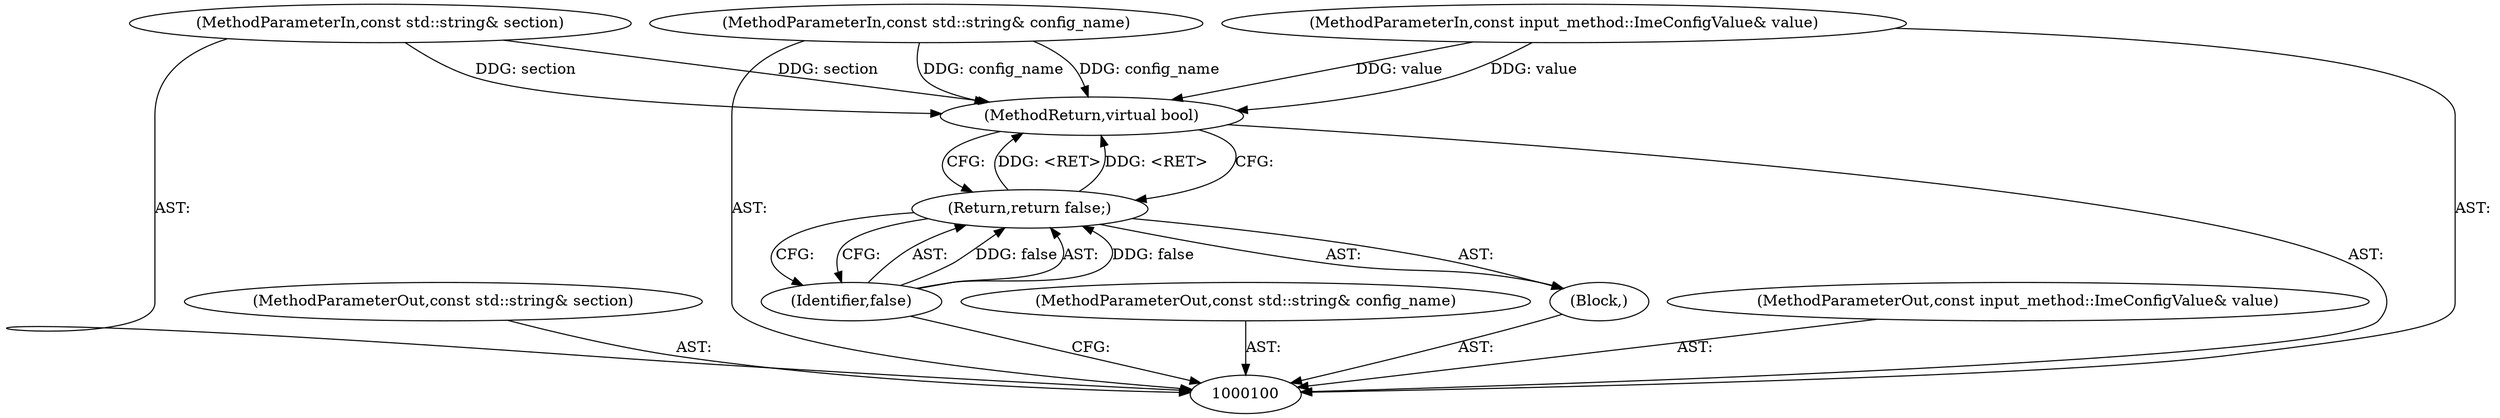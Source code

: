 digraph "0_Chrome_dc7b094a338c6c521f918f478e993f0f74bbea0d_30" {
"1000101" [label="(MethodParameterIn,const std::string& section)"];
"1000114" [label="(MethodParameterOut,const std::string& section)"];
"1000107" [label="(MethodReturn,virtual bool)"];
"1000102" [label="(MethodParameterIn,const std::string& config_name)"];
"1000115" [label="(MethodParameterOut,const std::string& config_name)"];
"1000103" [label="(MethodParameterIn,const input_method::ImeConfigValue& value)"];
"1000116" [label="(MethodParameterOut,const input_method::ImeConfigValue& value)"];
"1000104" [label="(Block,)"];
"1000106" [label="(Identifier,false)"];
"1000105" [label="(Return,return false;)"];
"1000101" -> "1000100"  [label="AST: "];
"1000101" -> "1000107"  [label="DDG: section"];
"1000114" -> "1000100"  [label="AST: "];
"1000107" -> "1000100"  [label="AST: "];
"1000107" -> "1000105"  [label="CFG: "];
"1000105" -> "1000107"  [label="DDG: <RET>"];
"1000103" -> "1000107"  [label="DDG: value"];
"1000102" -> "1000107"  [label="DDG: config_name"];
"1000101" -> "1000107"  [label="DDG: section"];
"1000102" -> "1000100"  [label="AST: "];
"1000102" -> "1000107"  [label="DDG: config_name"];
"1000115" -> "1000100"  [label="AST: "];
"1000103" -> "1000100"  [label="AST: "];
"1000103" -> "1000107"  [label="DDG: value"];
"1000116" -> "1000100"  [label="AST: "];
"1000104" -> "1000100"  [label="AST: "];
"1000105" -> "1000104"  [label="AST: "];
"1000106" -> "1000105"  [label="AST: "];
"1000106" -> "1000100"  [label="CFG: "];
"1000105" -> "1000106"  [label="CFG: "];
"1000106" -> "1000105"  [label="DDG: false"];
"1000105" -> "1000104"  [label="AST: "];
"1000105" -> "1000106"  [label="CFG: "];
"1000106" -> "1000105"  [label="AST: "];
"1000107" -> "1000105"  [label="CFG: "];
"1000105" -> "1000107"  [label="DDG: <RET>"];
"1000106" -> "1000105"  [label="DDG: false"];
}

